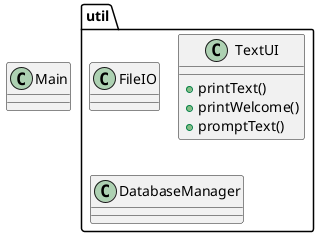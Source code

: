 @startuml
!pragma layout smetana
'https://plantuml.com/class-diagram


class Main

package util{
class FileIO{

}
class TextUI{

+ printText()
+ printWelcome()
+ promptText()
}
class DatabaseManager
}



@enduml